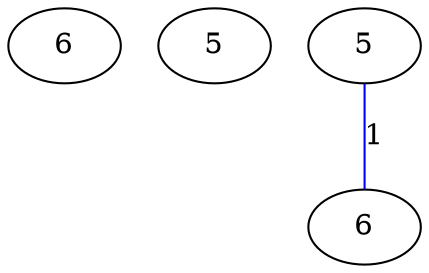 graph G {
	0 [label="6"];
	1 [label="5"];
	2 [label="5"];
	3 [label="6"];
	2 -- 3 [label="1", color=blue];
}